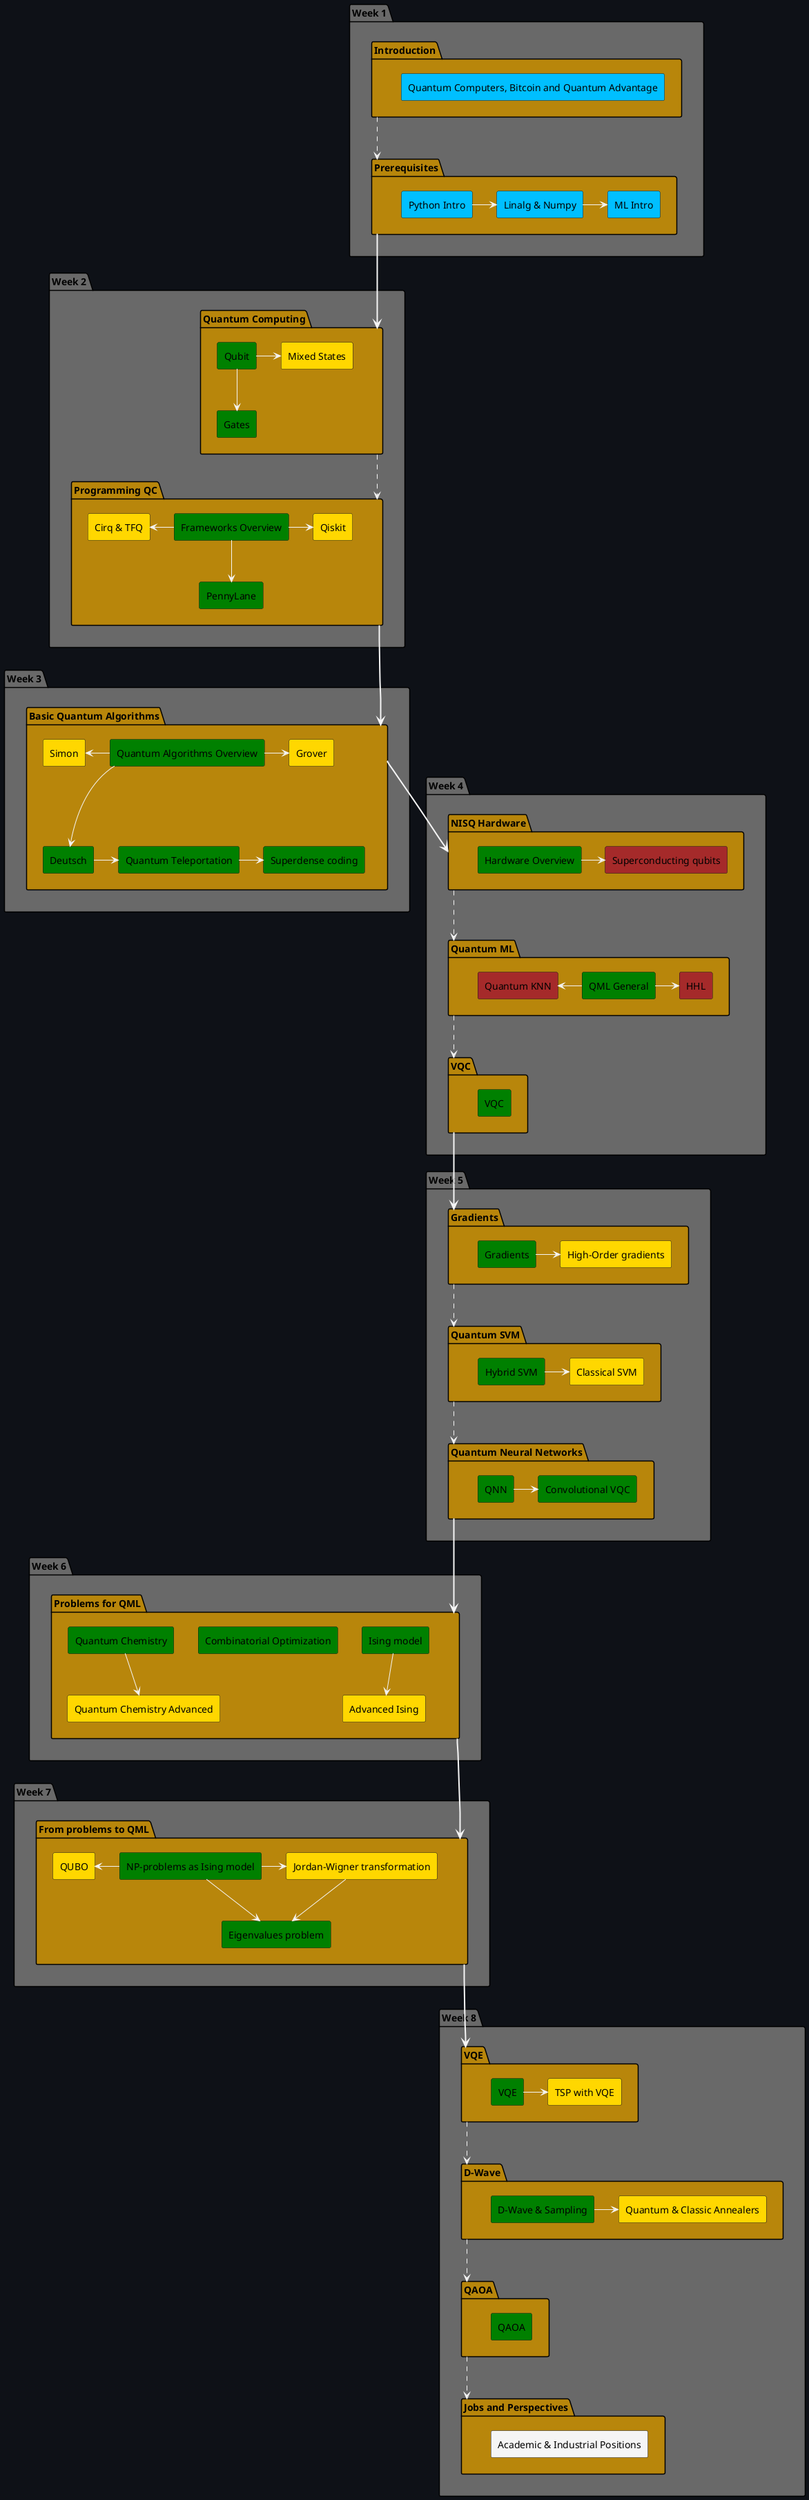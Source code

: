 @startuml

skinparam {
        BackgroundColor #0E1117
        ArrowColor #WhiteSmoke
}

package "Week 1" as week_1 #DimGrey {

        package "Introduction" as sub_intro #DarkGoldenRod {
                rectangle "Quantum Computers, Bitcoin and Quantum Advantage" as intro_quantum #DeepSkyBlue
        }

        package "Prerequisites" as sub_prereq #DarkGoldenRod {
                rectangle "Python Intro" as intro_python #DeepSkyBlue
                rectangle "Linalg & Numpy" as intro_linalg_numpy #DeepSkyBlue
                rectangle "ML Intro" as intro_ml #DeepSkyBlue

                intro_python -> intro_linalg_numpy
                intro_linalg_numpy -> intro_ml
        }

  sub_intro -.-> sub_prereq
}

package "Week 2" as week_2 #DimGrey {

        package "Quantum Computing" as sub_qci #DarkGoldenRod {
                rectangle "Qubit" as qubit #Green
                rectangle "Gates" as gates #Green
                rectangle "Mixed States" as mixed_states #Gold

                qubit --> gates
                qubit -> mixed_states
        }

        sub_prereq ==> sub_qci

        package "Programming QC" as sub_pqc #DarkGoldenRod {
                rectangle "Frameworks Overview" as frameworks_overview #Green
                rectangle "PennyLane" as pennylane #Green
                rectangle "Cirq & TFQ" as cirq_tfq #Gold
                rectangle "Qiskit" as qiskit #Gold

                frameworks_overview --> pennylane
                cirq_tfq <- frameworks_overview
                frameworks_overview -> qiskit
        }

        sub_qci -.-> sub_pqc
}


package "Week 3" as week_3 #DimGrey {

        package "Basic Quantum Algorithms" as sub_qalgo #DarkGoldenRod {
                rectangle "Quantum Algorithms Overview" as quantum_algorithms_overview #Green
                rectangle "Deutsch" as deutsch #Green
                rectangle "Quantum Teleportation" as quantum_teleportation #Green
                rectangle "Superdense coding" as superdense_coding #Green
                rectangle "Grover" as grover #Gold
                rectangle "Simon" as saimon #Gold

                saimon <- quantum_algorithms_overview
                quantum_algorithms_overview -> grover
                quantum_algorithms_overview --> deutsch
                deutsch -> quantum_teleportation
                quantum_teleportation -> superdense_coding
        }

        sub_pqc ====> sub_qalgo
}

package "Week 4" as week_4 #DimGrey {

        package "NISQ Hardware" as sub_nisq_hw #DarkGoldenRod {
                rectangle "Hardware Overview" as hardware_overview #Green
                rectangle "Superconducting qubits" as superconducting_qubits #Brown

                hardware_overview -> superconducting_qubits
        }

        sub_qalgo ==> sub_nisq_hw

        package "Quantum ML" as sub_qml #DarkGoldenRod {
                rectangle "QML General" as qml_general #Green
                rectangle "HHL" as hhl #Brown
                rectangle "Quantum KNN" as qknn #Brown

                qml_general -> hhl
                qknn <- qml_general
        }

        sub_nisq_hw -.-> sub_qml

        package "VQC" as sub_vqc #DarkGoldenRod {
                rectangle "VQC" as vqc #Green
        }

        sub_qml -.-> sub_vqc
}

package "Week 5" as week_5 #DimGrey {

        package "Gradients" as sub_gradient #DarkGoldenRod {
                rectangle "Gradients" as gradients #Green
                rectangle "High-Order gradients" as high_gradients #Gold

                gradients -> high_gradients
        }

        sub_vqc ==> sub_gradient

        package "Quantum SVM" as sub_qsvm #DarkGoldenRod {
                rectangle "Hybrid SVM" as hybrid_svm #Green
                rectangle "Classical SVM" as classical_svm #Gold

                hybrid_svm -> classical_svm
        }

        sub_gradient -.-> sub_qsvm

        package "Quantum Neural Networks" as sub_qnn #DarkGoldenRod {
                rectangle "QNN" as quantum_nn #Green
                'rectangle "Barren plateaus" as barren #Gold
                rectangle "Convolutional VQC" as quantum_cnn #Green

                quantum_nn -> quantum_cnn
        }

        sub_qsvm -.-> sub_qnn
}

package "Week 6" as week_6 #DimGrey {

        package "Problems for QML" as sub_problem_qml #DarkGoldenRod {
                rectangle "Ising model" as ising #Green
                rectangle "Advanced Ising" as ising_advanced #Gold
                rectangle "Combinatorial Optimization" as combinatorial_optimization #Green
                rectangle "Quantum Chemistry" as quantum_chemistry #Green
                rectangle "Quantum Chemistry Advanced" as quantum_chemistry_advanced #Gold

                ising --> ising_advanced
                quantum_chemistry --> quantum_chemistry_advanced
        }

        sub_qnn ==> sub_problem_qml
}

package "Week 7" as week_7 #DimGrey {

        package "From problems to QML" as sub_from_problen_to_qml #DarkGoldenRod {
                rectangle "NP-problems as Ising model" as np_problem_ising #Green
                rectangle "Jordan-Wigner transformation" as jordan_wigner #Gold
                rectangle "QUBO" as qubo #Gold
                rectangle "Eigenvalues problem" as eigenvalues_problem #Green

                np_problem_ising --> eigenvalues_problem
                np_problem_ising -> jordan_wigner
                qubo <- np_problem_ising
                jordan_wigner --> eigenvalues_problem
        }

        sub_problem_qml ====> sub_from_problen_to_qml
}

package "Week 8" as week_8 #DimGrey {

        package "VQE" as sub_vqe #DarkGoldenRod {
                rectangle "VQE" as vqe #Green
                rectangle "TSP with VQE" as tsp_with_vqe #Gold

                vqe -> tsp_with_vqe
        }

        sub_from_problen_to_qml ====> sub_vqe

        package "D-Wave" as sub_dwave #DarkGoldenRod {
                rectangle "D-Wave & Sampling" as d_wave #Green
                rectangle "Quantum & Classic Annealers" as q_c_annealers #Gold

                d_wave -> q_c_annealers
        }

        sub_vqe -.-> sub_dwave

        package "QAOA" as sub_qaoa #DarkGoldenRod {
         rectangle "QAOA" as qaoa #Green
        }

        sub_dwave -.-> sub_qaoa

        package "Jobs and Perspectives" as sub_job_perpsp #DarkGoldenRod {
          rectangle "Academic & Industrial Positions" as academic_industrial #WhiteSmoke
        }

        sub_qaoa -.-> sub_job_perpsp
}

@enduml
